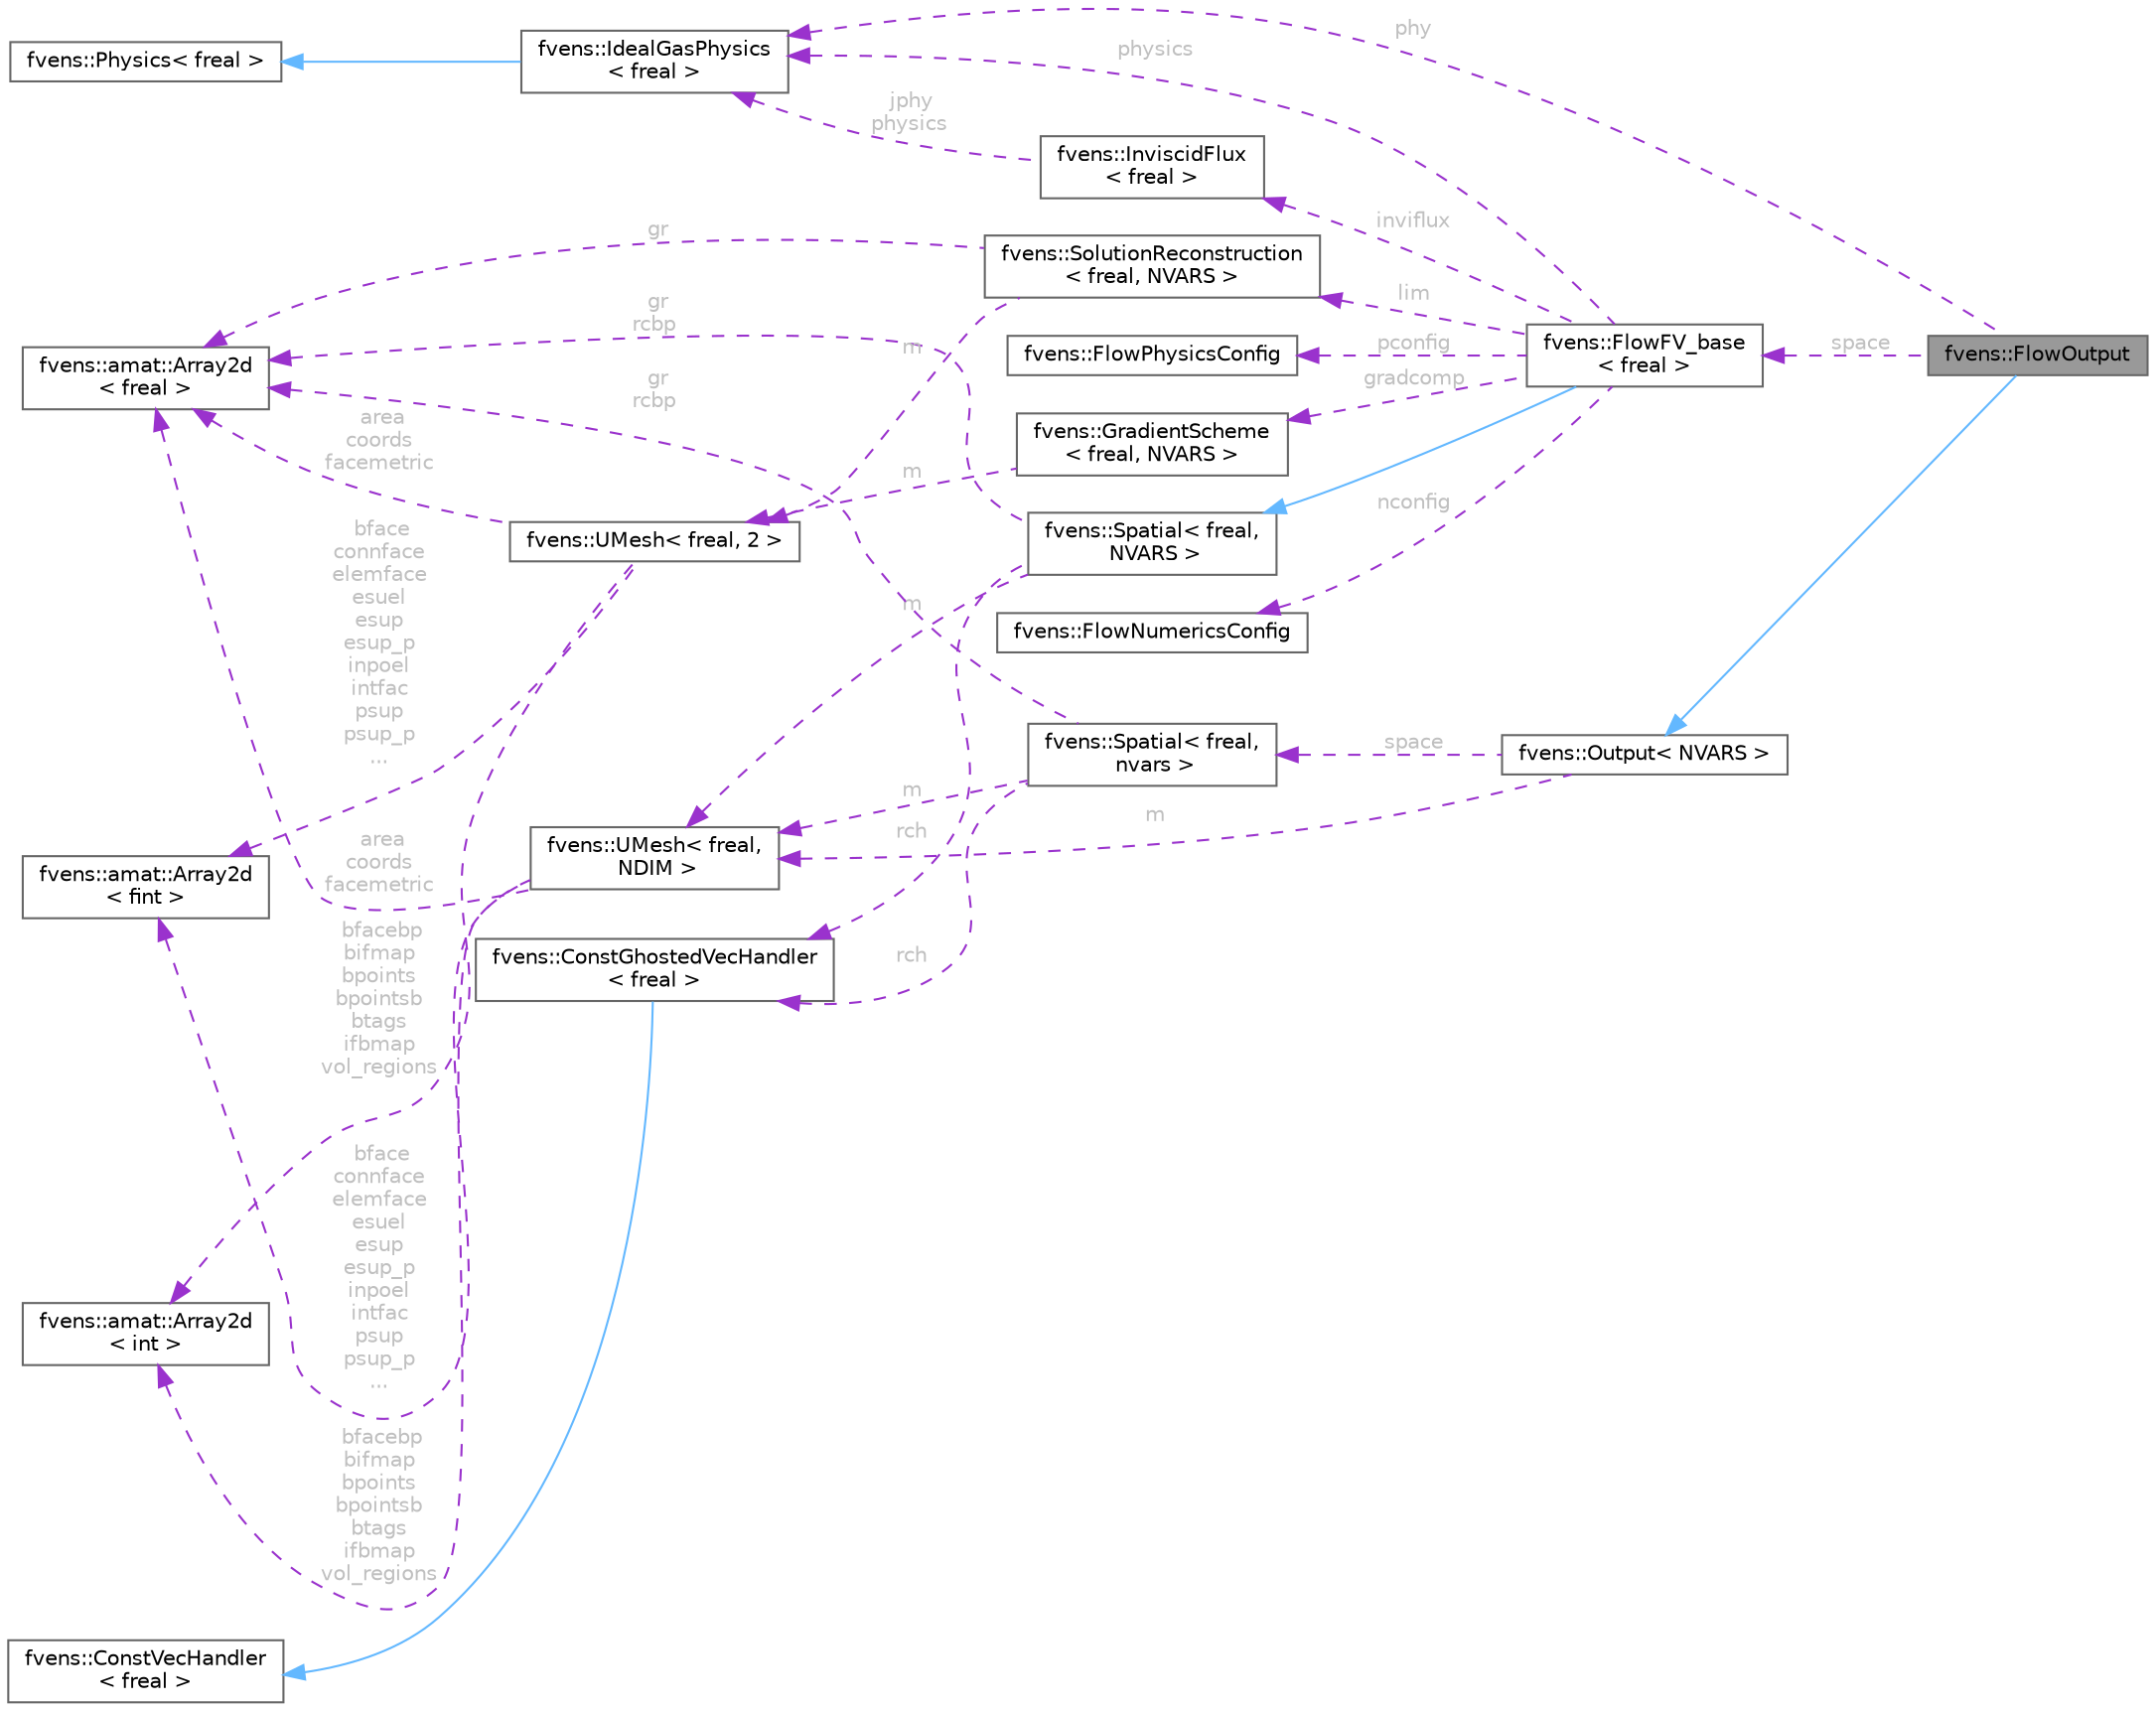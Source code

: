 digraph "fvens::FlowOutput"
{
 // LATEX_PDF_SIZE
  bgcolor="transparent";
  edge [fontname=Helvetica,fontsize=10,labelfontname=Helvetica,labelfontsize=10];
  node [fontname=Helvetica,fontsize=10,shape=box,height=0.2,width=0.4];
  rankdir="LR";
  Node1 [id="Node000001",label="fvens::FlowOutput",height=0.2,width=0.4,color="gray40", fillcolor="grey60", style="filled", fontcolor="black",tooltip="Output for flow simulations."];
  Node2 -> Node1 [id="edge1_Node000001_Node000002",dir="back",color="steelblue1",style="solid",tooltip=" "];
  Node2 [id="Node000002",label="fvens::Output\< NVARS \>",height=0.2,width=0.4,color="gray40", fillcolor="white", style="filled",URL="$classfvens_1_1Output.html",tooltip=" "];
  Node3 -> Node2 [id="edge2_Node000002_Node000003",dir="back",color="darkorchid3",style="dashed",tooltip=" ",label=" space",fontcolor="grey" ];
  Node3 [id="Node000003",label="fvens::Spatial\< freal,\l nvars \>",height=0.2,width=0.4,color="gray40", fillcolor="white", style="filled",URL="$classfvens_1_1Spatial.html",tooltip=" "];
  Node4 -> Node3 [id="edge3_Node000003_Node000004",dir="back",color="darkorchid3",style="dashed",tooltip=" ",label=" m",fontcolor="grey" ];
  Node4 [id="Node000004",label="fvens::UMesh\< freal,\l NDIM \>",height=0.2,width=0.4,color="gray40", fillcolor="white", style="filled",URL="$classfvens_1_1UMesh.html",tooltip=" "];
  Node5 -> Node4 [id="edge4_Node000004_Node000005",dir="back",color="darkorchid3",style="dashed",tooltip=" ",label=" area\ncoords\nfacemetric",fontcolor="grey" ];
  Node5 [id="Node000005",label="fvens::amat::Array2d\l\< freal \>",height=0.2,width=0.4,color="gray40", fillcolor="white", style="filled",URL="$classfvens_1_1amat_1_1Array2d.html",tooltip=" "];
  Node6 -> Node4 [id="edge5_Node000004_Node000006",dir="back",color="darkorchid3",style="dashed",tooltip=" ",label=" bface\nconnface\nelemface\nesuel\nesup\nesup_p\ninpoel\nintfac\npsup\npsup_p\n...",fontcolor="grey" ];
  Node6 [id="Node000006",label="fvens::amat::Array2d\l\< fint \>",height=0.2,width=0.4,color="gray40", fillcolor="white", style="filled",URL="$classfvens_1_1amat_1_1Array2d.html",tooltip=" "];
  Node7 -> Node4 [id="edge6_Node000004_Node000007",dir="back",color="darkorchid3",style="dashed",tooltip=" ",label=" bfacebp\nbifmap\nbpoints\nbpointsb\nbtags\nifbmap\nvol_regions",fontcolor="grey" ];
  Node7 [id="Node000007",label="fvens::amat::Array2d\l\< int \>",height=0.2,width=0.4,color="gray40", fillcolor="white", style="filled",URL="$classfvens_1_1amat_1_1Array2d.html",tooltip=" "];
  Node8 -> Node3 [id="edge7_Node000003_Node000008",dir="back",color="darkorchid3",style="dashed",tooltip=" ",label=" rch",fontcolor="grey" ];
  Node8 [id="Node000008",label="fvens::ConstGhostedVecHandler\l\< freal \>",height=0.2,width=0.4,color="gray40", fillcolor="white", style="filled",URL="$classfvens_1_1ConstGhostedVecHandler.html",tooltip=" "];
  Node9 -> Node8 [id="edge8_Node000008_Node000009",dir="back",color="steelblue1",style="solid",tooltip=" "];
  Node9 [id="Node000009",label="fvens::ConstVecHandler\l\< freal \>",height=0.2,width=0.4,color="gray40", fillcolor="white", style="filled",URL="$classfvens_1_1ConstVecHandler.html",tooltip=" "];
  Node5 -> Node3 [id="edge9_Node000003_Node000005",dir="back",color="darkorchid3",style="dashed",tooltip=" ",label=" gr\nrcbp",fontcolor="grey" ];
  Node4 -> Node2 [id="edge10_Node000002_Node000004",dir="back",color="darkorchid3",style="dashed",tooltip=" ",label=" m",fontcolor="grey" ];
  Node10 -> Node1 [id="edge11_Node000001_Node000010",dir="back",color="darkorchid3",style="dashed",tooltip=" ",label=" space",fontcolor="grey" ];
  Node10 [id="Node000010",label="fvens::FlowFV_base\l\< freal \>",height=0.2,width=0.4,color="gray40", fillcolor="white", style="filled",URL="$classfvens_1_1FlowFV__base.html",tooltip=" "];
  Node11 -> Node10 [id="edge12_Node000010_Node000011",dir="back",color="steelblue1",style="solid",tooltip=" "];
  Node11 [id="Node000011",label="fvens::Spatial\< freal,\l NVARS \>",height=0.2,width=0.4,color="gray40", fillcolor="white", style="filled",URL="$classfvens_1_1Spatial.html",tooltip=" "];
  Node4 -> Node11 [id="edge13_Node000011_Node000004",dir="back",color="darkorchid3",style="dashed",tooltip=" ",label=" m",fontcolor="grey" ];
  Node8 -> Node11 [id="edge14_Node000011_Node000008",dir="back",color="darkorchid3",style="dashed",tooltip=" ",label=" rch",fontcolor="grey" ];
  Node5 -> Node11 [id="edge15_Node000011_Node000005",dir="back",color="darkorchid3",style="dashed",tooltip=" ",label=" gr\nrcbp",fontcolor="grey" ];
  Node12 -> Node10 [id="edge16_Node000010_Node000012",dir="back",color="darkorchid3",style="dashed",tooltip=" ",label=" pconfig",fontcolor="grey" ];
  Node12 [id="Node000012",label="fvens::FlowPhysicsConfig",height=0.2,width=0.4,color="gray40", fillcolor="white", style="filled",URL="$structfvens_1_1FlowPhysicsConfig.html",tooltip="The collection of physical data needed to initialize flow spatial discretizations."];
  Node13 -> Node10 [id="edge17_Node000010_Node000013",dir="back",color="darkorchid3",style="dashed",tooltip=" ",label=" nconfig",fontcolor="grey" ];
  Node13 [id="Node000013",label="fvens::FlowNumericsConfig",height=0.2,width=0.4,color="gray40", fillcolor="white", style="filled",URL="$structfvens_1_1FlowNumericsConfig.html",tooltip="Collection of options related to the spatial discretization scheme."];
  Node14 -> Node10 [id="edge18_Node000010_Node000014",dir="back",color="darkorchid3",style="dashed",tooltip=" ",label=" physics",fontcolor="grey" ];
  Node14 [id="Node000014",label="fvens::IdealGasPhysics\l\< freal \>",height=0.2,width=0.4,color="gray40", fillcolor="white", style="filled",URL="$classfvens_1_1IdealGasPhysics.html",tooltip=" "];
  Node15 -> Node14 [id="edge19_Node000014_Node000015",dir="back",color="steelblue1",style="solid",tooltip=" "];
  Node15 [id="Node000015",label="fvens::Physics\< freal \>",height=0.2,width=0.4,color="gray40", fillcolor="white", style="filled",URL="$classfvens_1_1Physics.html",tooltip=" "];
  Node16 -> Node10 [id="edge20_Node000010_Node000016",dir="back",color="darkorchid3",style="dashed",tooltip=" ",label=" inviflux",fontcolor="grey" ];
  Node16 [id="Node000016",label="fvens::InviscidFlux\l\< freal \>",height=0.2,width=0.4,color="gray40", fillcolor="white", style="filled",URL="$classfvens_1_1InviscidFlux.html",tooltip=" "];
  Node14 -> Node16 [id="edge21_Node000016_Node000014",dir="back",color="darkorchid3",style="dashed",tooltip=" ",label=" jphy\nphysics",fontcolor="grey" ];
  Node17 -> Node10 [id="edge22_Node000010_Node000017",dir="back",color="darkorchid3",style="dashed",tooltip=" ",label=" gradcomp",fontcolor="grey" ];
  Node17 [id="Node000017",label="fvens::GradientScheme\l\< freal, NVARS \>",height=0.2,width=0.4,color="gray40", fillcolor="white", style="filled",URL="$classfvens_1_1GradientScheme.html",tooltip=" "];
  Node18 -> Node17 [id="edge23_Node000017_Node000018",dir="back",color="darkorchid3",style="dashed",tooltip=" ",label=" m",fontcolor="grey" ];
  Node18 [id="Node000018",label="fvens::UMesh\< freal, 2 \>",height=0.2,width=0.4,color="gray40", fillcolor="white", style="filled",URL="$classfvens_1_1UMesh.html",tooltip=" "];
  Node5 -> Node18 [id="edge24_Node000018_Node000005",dir="back",color="darkorchid3",style="dashed",tooltip=" ",label=" area\ncoords\nfacemetric",fontcolor="grey" ];
  Node6 -> Node18 [id="edge25_Node000018_Node000006",dir="back",color="darkorchid3",style="dashed",tooltip=" ",label=" bface\nconnface\nelemface\nesuel\nesup\nesup_p\ninpoel\nintfac\npsup\npsup_p\n...",fontcolor="grey" ];
  Node7 -> Node18 [id="edge26_Node000018_Node000007",dir="back",color="darkorchid3",style="dashed",tooltip=" ",label=" bfacebp\nbifmap\nbpoints\nbpointsb\nbtags\nifbmap\nvol_regions",fontcolor="grey" ];
  Node19 -> Node10 [id="edge27_Node000010_Node000019",dir="back",color="darkorchid3",style="dashed",tooltip=" ",label=" lim",fontcolor="grey" ];
  Node19 [id="Node000019",label="fvens::SolutionReconstruction\l\< freal, NVARS \>",height=0.2,width=0.4,color="gray40", fillcolor="white", style="filled",URL="$classfvens_1_1SolutionReconstruction.html",tooltip=" "];
  Node18 -> Node19 [id="edge28_Node000019_Node000018",dir="back",color="darkorchid3",style="dashed",tooltip=" ",label=" m",fontcolor="grey" ];
  Node5 -> Node19 [id="edge29_Node000019_Node000005",dir="back",color="darkorchid3",style="dashed",tooltip=" ",label=" gr",fontcolor="grey" ];
  Node14 -> Node1 [id="edge30_Node000001_Node000014",dir="back",color="darkorchid3",style="dashed",tooltip=" ",label=" phy",fontcolor="grey" ];
}
